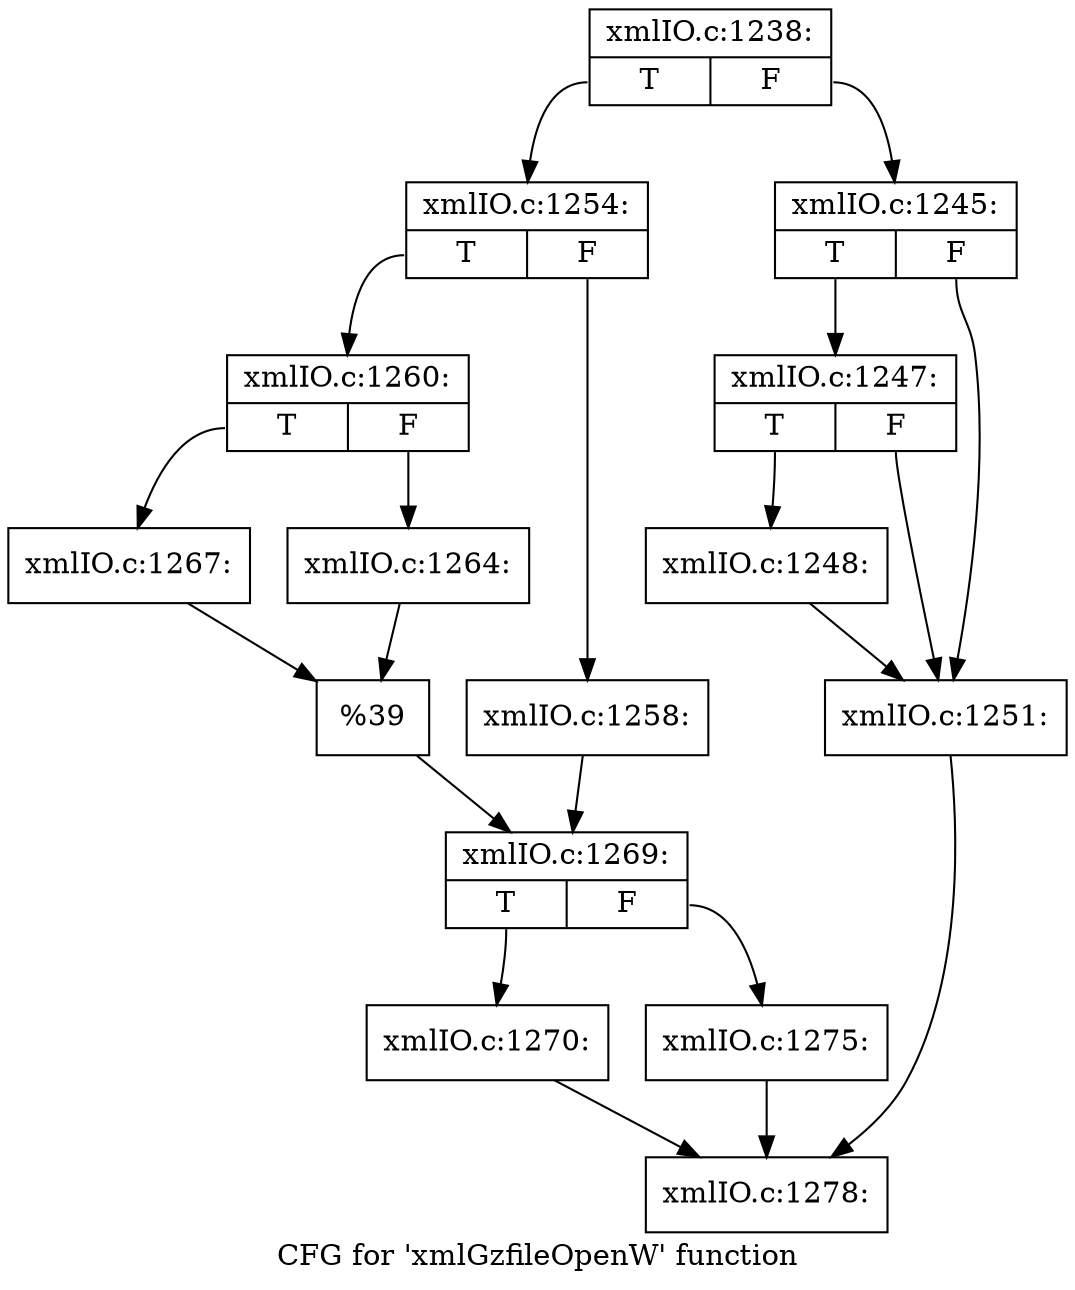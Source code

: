 digraph "CFG for 'xmlGzfileOpenW' function" {
	label="CFG for 'xmlGzfileOpenW' function";

	Node0x52fb5c0 [shape=record,label="{xmlIO.c:1238:|{<s0>T|<s1>F}}"];
	Node0x52fb5c0:s0 -> Node0x52fcc90;
	Node0x52fb5c0:s1 -> Node0x52fcc40;
	Node0x52fcc40 [shape=record,label="{xmlIO.c:1245:|{<s0>T|<s1>F}}"];
	Node0x52fcc40:s0 -> Node0x52fd900;
	Node0x52fcc40:s1 -> Node0x52fd8b0;
	Node0x52fd900 [shape=record,label="{xmlIO.c:1247:|{<s0>T|<s1>F}}"];
	Node0x52fd900:s0 -> Node0x52fd860;
	Node0x52fd900:s1 -> Node0x52fd8b0;
	Node0x52fd860 [shape=record,label="{xmlIO.c:1248:}"];
	Node0x52fd860 -> Node0x52fd8b0;
	Node0x52fd8b0 [shape=record,label="{xmlIO.c:1251:}"];
	Node0x52fd8b0 -> Node0x52fbf50;
	Node0x52fcc90 [shape=record,label="{xmlIO.c:1254:|{<s0>T|<s1>F}}"];
	Node0x52fcc90:s0 -> Node0x52fe490;
	Node0x52fcc90:s1 -> Node0x52fe3f0;
	Node0x52fe3f0 [shape=record,label="{xmlIO.c:1258:}"];
	Node0x52fe3f0 -> Node0x52fe440;
	Node0x52fe490 [shape=record,label="{xmlIO.c:1260:|{<s0>T|<s1>F}}"];
	Node0x52fe490:s0 -> Node0x52fec30;
	Node0x52fe490:s1 -> Node0x52feb90;
	Node0x52feb90 [shape=record,label="{xmlIO.c:1264:}"];
	Node0x52feb90 -> Node0x52febe0;
	Node0x52fec30 [shape=record,label="{xmlIO.c:1267:}"];
	Node0x52fec30 -> Node0x52febe0;
	Node0x52febe0 [shape=record,label="{%39}"];
	Node0x52febe0 -> Node0x52fe440;
	Node0x52fe440 [shape=record,label="{xmlIO.c:1269:|{<s0>T|<s1>F}}"];
	Node0x52fe440:s0 -> Node0x52ff6f0;
	Node0x52fe440:s1 -> Node0x52ff740;
	Node0x52ff6f0 [shape=record,label="{xmlIO.c:1270:}"];
	Node0x52ff6f0 -> Node0x52fbf50;
	Node0x52ff740 [shape=record,label="{xmlIO.c:1275:}"];
	Node0x52ff740 -> Node0x52fbf50;
	Node0x52fbf50 [shape=record,label="{xmlIO.c:1278:}"];
}
